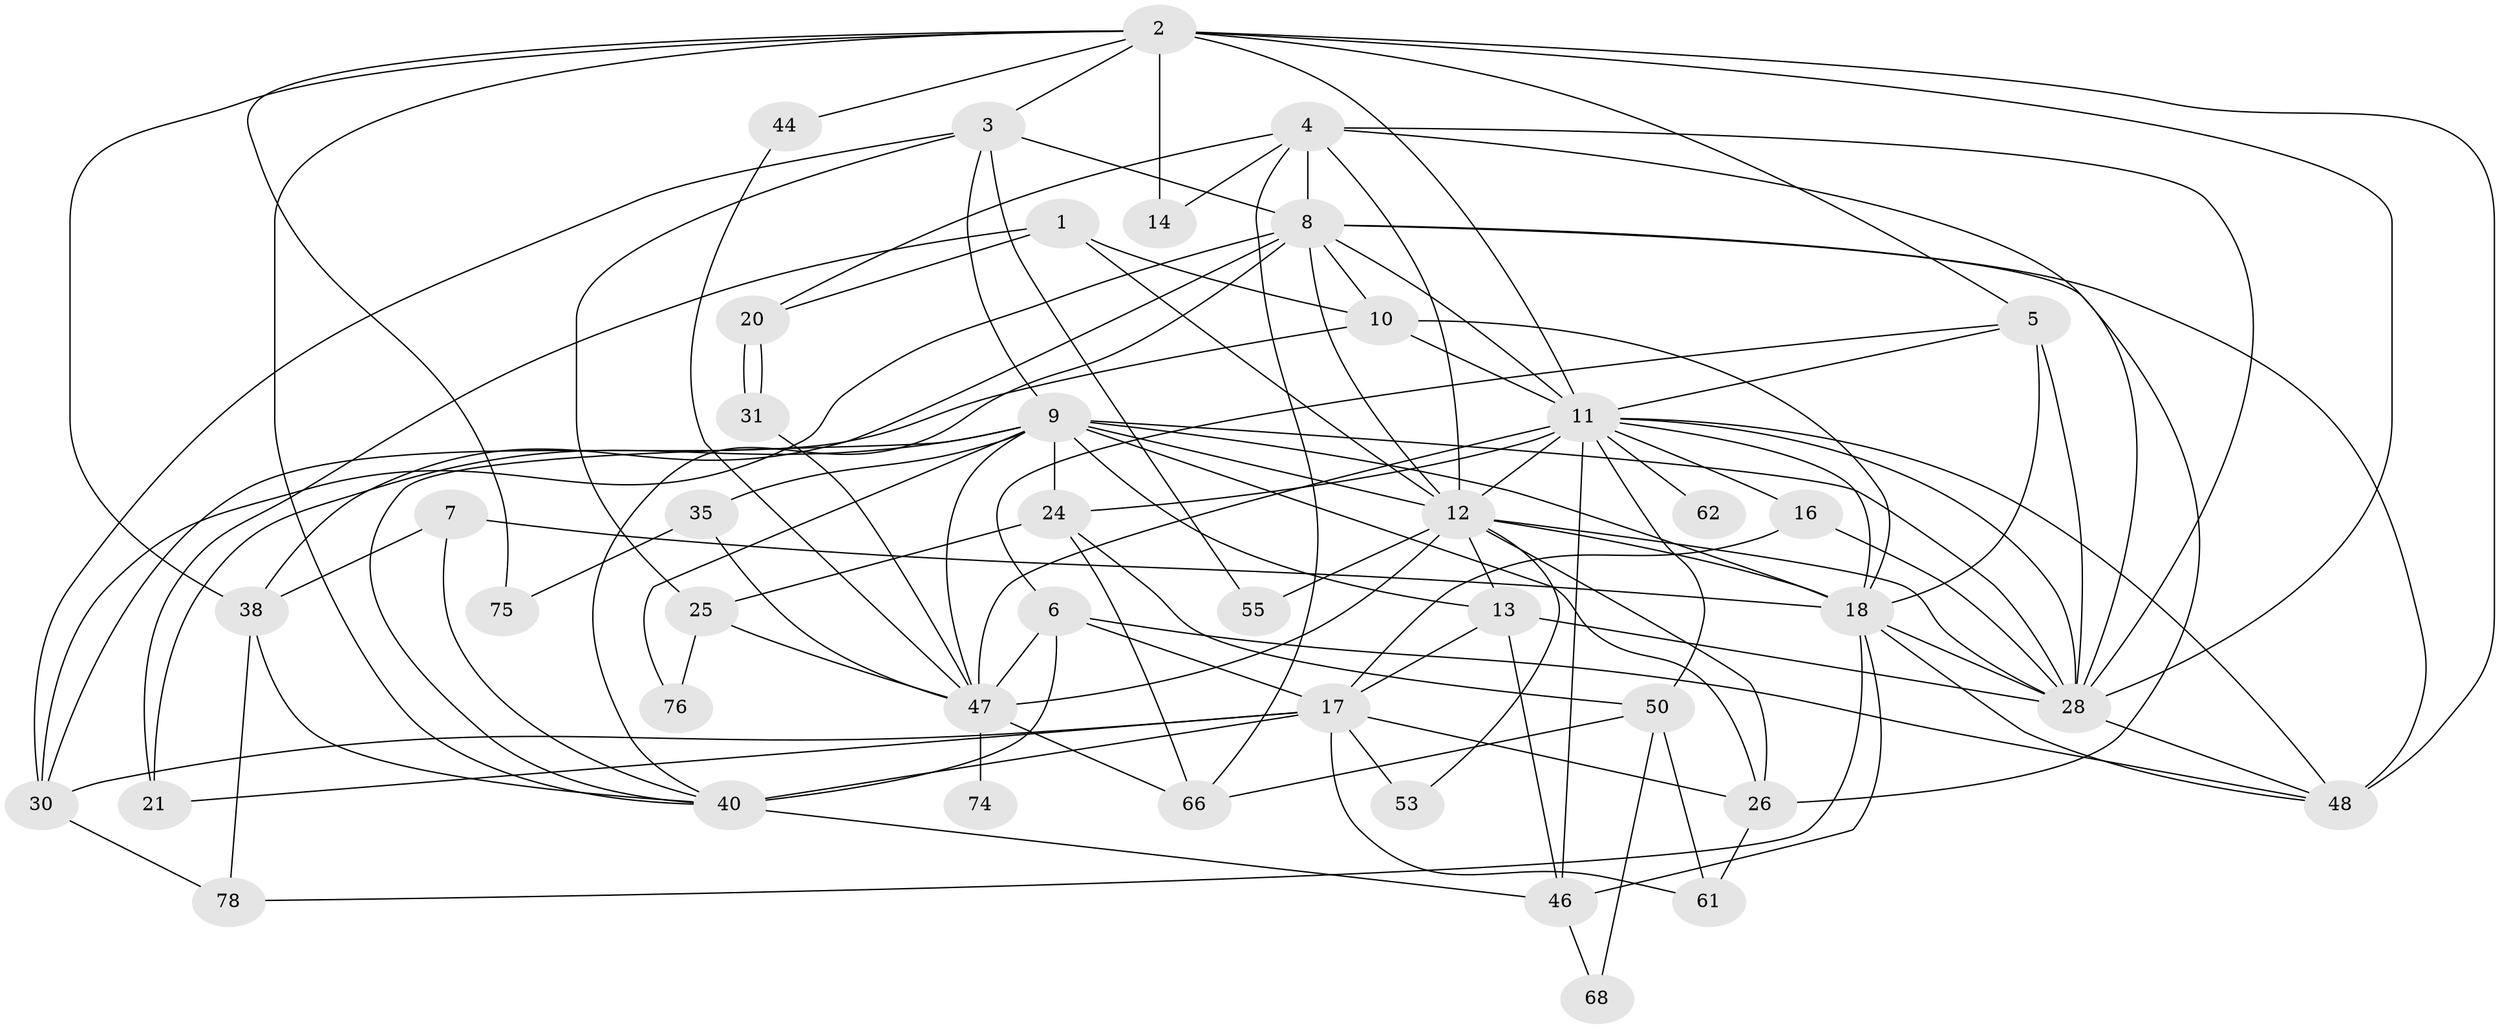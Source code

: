 // original degree distribution, {4: 0.2413793103448276, 8: 0.011494252873563218, 5: 0.1839080459770115, 3: 0.3218390804597701, 6: 0.08045977011494253, 7: 0.034482758620689655, 2: 0.11494252873563218, 9: 0.011494252873563218}
// Generated by graph-tools (version 1.1) at 2025/15/03/09/25 04:15:14]
// undirected, 43 vertices, 114 edges
graph export_dot {
graph [start="1"]
  node [color=gray90,style=filled];
  1;
  2 [super="+29+81"];
  3 [super="+64"];
  4 [super="+86"];
  5;
  6 [super="+39"];
  7;
  8 [super="+72+59+33"];
  9 [super="+15+32"];
  10 [super="+19"];
  11 [super="+87+34+56"];
  12 [super="+43+67+22"];
  13 [super="+65"];
  14;
  16 [super="+84"];
  17 [super="+23+60"];
  18 [super="+80+73+45"];
  20;
  21;
  24 [super="+27"];
  25;
  26 [super="+69"];
  28 [super="+70+54"];
  30 [super="+77"];
  31;
  35;
  38;
  40 [super="+83+71+49"];
  44;
  46;
  47 [super="+79+85"];
  48 [super="+82"];
  50 [super="+52"];
  53;
  55;
  61;
  62;
  66;
  68;
  74;
  75;
  76;
  78;
  1 -- 20;
  1 -- 21;
  1 -- 10;
  1 -- 12;
  2 -- 44;
  2 -- 48 [weight=2];
  2 -- 75;
  2 -- 3;
  2 -- 40;
  2 -- 11;
  2 -- 38;
  2 -- 5;
  2 -- 14;
  2 -- 28;
  3 -- 30;
  3 -- 9;
  3 -- 25;
  3 -- 55;
  3 -- 8 [weight=2];
  4 -- 66;
  4 -- 20;
  4 -- 14;
  4 -- 12;
  4 -- 8;
  4 -- 26;
  4 -- 28;
  5 -- 28;
  5 -- 6;
  5 -- 11;
  5 -- 18;
  6 -- 47 [weight=2];
  6 -- 48;
  6 -- 17;
  6 -- 40;
  7 -- 38;
  7 -- 18;
  7 -- 40;
  8 -- 38;
  8 -- 48;
  8 -- 30 [weight=2];
  8 -- 12;
  8 -- 10;
  8 -- 11;
  8 -- 40;
  8 -- 28;
  9 -- 24 [weight=2];
  9 -- 35;
  9 -- 18;
  9 -- 21;
  9 -- 26;
  9 -- 76;
  9 -- 13;
  9 -- 12;
  9 -- 47;
  9 -- 40;
  9 -- 28;
  10 -- 30;
  10 -- 18;
  10 -- 11;
  11 -- 46;
  11 -- 16 [weight=2];
  11 -- 12;
  11 -- 62 [weight=2];
  11 -- 47 [weight=2];
  11 -- 50;
  11 -- 48;
  11 -- 18;
  11 -- 24;
  11 -- 28;
  12 -- 55;
  12 -- 47;
  12 -- 13;
  12 -- 18;
  12 -- 53;
  12 -- 26;
  12 -- 28 [weight=2];
  13 -- 46;
  13 -- 17;
  13 -- 28;
  16 -- 17;
  16 -- 28;
  17 -- 40 [weight=3];
  17 -- 61;
  17 -- 21;
  17 -- 53;
  17 -- 30;
  17 -- 26;
  18 -- 48;
  18 -- 46;
  18 -- 78;
  18 -- 28;
  20 -- 31;
  20 -- 31;
  24 -- 50;
  24 -- 66;
  24 -- 25;
  25 -- 76;
  25 -- 47;
  26 -- 61;
  28 -- 48;
  30 -- 78;
  31 -- 47;
  35 -- 75;
  35 -- 47;
  38 -- 78;
  38 -- 40;
  40 -- 46;
  44 -- 47;
  46 -- 68;
  47 -- 74 [weight=2];
  47 -- 66;
  50 -- 66;
  50 -- 68;
  50 -- 61;
}
